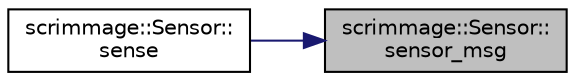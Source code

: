 digraph "scrimmage::Sensor::sensor_msg"
{
 // LATEX_PDF_SIZE
  edge [fontname="Helvetica",fontsize="10",labelfontname="Helvetica",labelfontsize="10"];
  node [fontname="Helvetica",fontsize="10",shape=record];
  rankdir="RL";
  Node1 [label="scrimmage::Sensor::\lsensor_msg",height=0.2,width=0.4,color="black", fillcolor="grey75", style="filled", fontcolor="black",tooltip=" "];
  Node1 -> Node2 [dir="back",color="midnightblue",fontsize="10",style="solid",fontname="Helvetica"];
  Node2 [label="scrimmage::Sensor::\lsense",height=0.2,width=0.4,color="black", fillcolor="white", style="filled",URL="$classscrimmage_1_1Sensor.html#a70d20b14417892ae1b4a5cdf23695403",tooltip="version when T = MessageBase (calls sensor_msg without casting)"];
}
